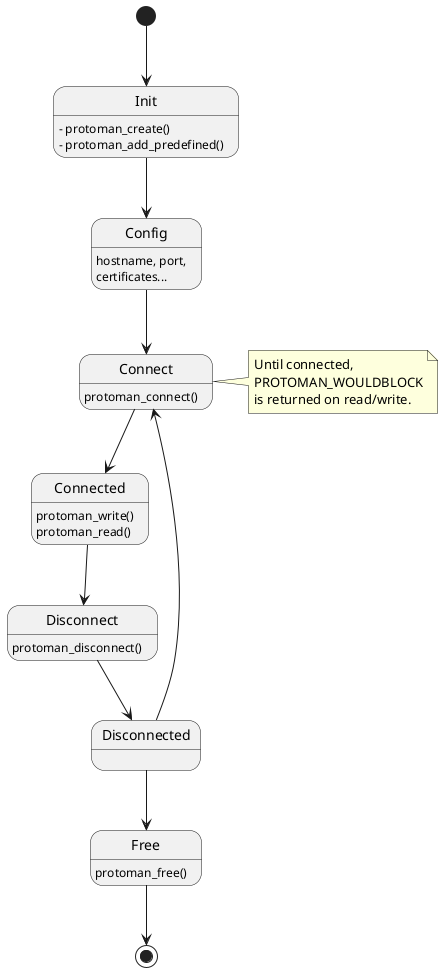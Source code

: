 @startuml

Init: - protoman_create()
Init: - protoman_add_predefined()
Config: hostname, port,\ncertificates...
Connect: protoman_connect()
Connected: protoman_write()
Connected: protoman_read()
Disconnect: protoman_disconnect()
Free: protoman_free()

note right of Connect
  Until connected,
  PROTOMAN_WOULDBLOCK
  is returned on read/write.
end note

[*] --> Init
Init --> Config
Config --> Connect
Connect --> Connected
Connected --> Disconnect
Disconnect --> Disconnected
Disconnected --> Connect
Disconnected --> Free
Free --> [*]

@enduml

